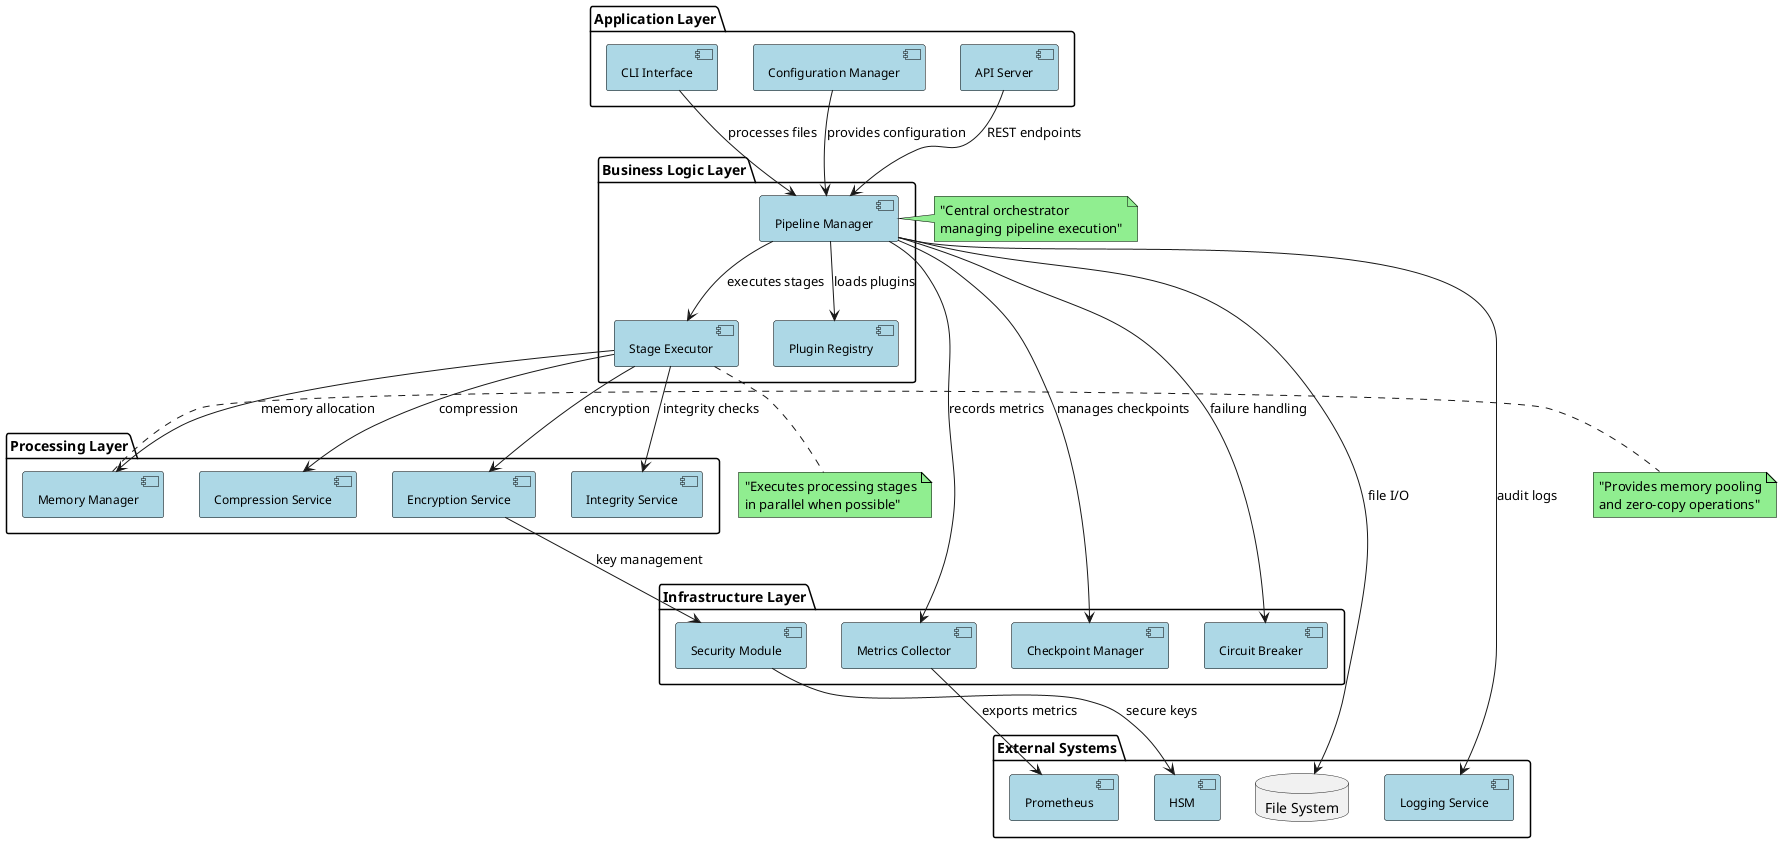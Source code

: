 @startuml system_overview
!define RECTANGLE class

skinparam component {
    BackgroundColor lightblue
    BorderColor black
    FontSize 12
}

skinparam interface {
    BackgroundColor lightyellow
    BorderColor black
}

skinparam note {
    BackgroundColor lightgreen
    BorderColor black
}

package "Application Layer" {
    [CLI Interface] as CLI
    [Configuration Manager] as Config
    [API Server] as API
}

package "Business Logic Layer" {
    [Pipeline Manager] as PM
    [Stage Executor] as SE
    [Plugin Registry] as PR
}

package "Processing Layer" {
    [Compression Service] as CS
    [Encryption Service] as ES
    [Integrity Service] as IS
    [Memory Manager] as MM
}

package "Infrastructure Layer" {
    [Metrics Collector] as MC
    [Security Module] as SM
    [Checkpoint Manager] as CM
    [Circuit Breaker] as CB
}

package "External Systems" {
    database "File System" as FS
    [HSM] as HSM
    [Prometheus] as PROM
    [Logging Service] as LOG
}

' Connections
CLI --> PM : processes files
Config --> PM : provides configuration
API --> PM : REST endpoints

PM --> SE : executes stages
PM --> PR : loads plugins
PM --> CM : manages checkpoints

SE --> CS : compression
SE --> ES : encryption  
SE --> IS : integrity checks
SE --> MM : memory allocation

PM --> MC : records metrics
PM --> CB : failure handling
ES --> SM : key management

PM --> FS : file I/O
SM --> HSM : secure keys
MC --> PROM : exports metrics
PM --> LOG : audit logs

note right of PM : "Central orchestrator\nmanaging pipeline execution"
note bottom of SE : "Executes processing stages\nin parallel when possible"
note right of MM : "Provides memory pooling\nand zero-copy operations"

@enduml